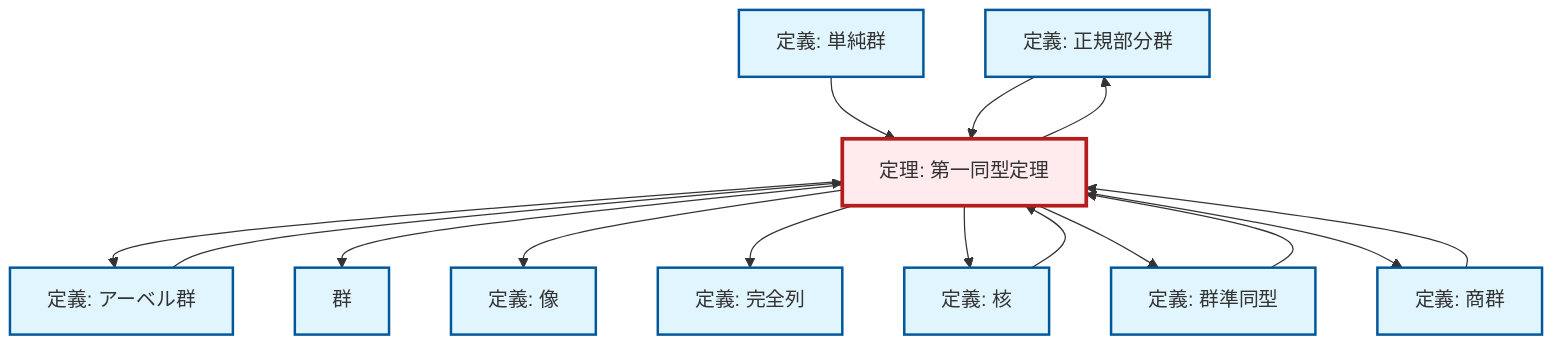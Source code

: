 graph TD
    classDef definition fill:#e1f5fe,stroke:#01579b,stroke-width:2px
    classDef theorem fill:#f3e5f5,stroke:#4a148c,stroke-width:2px
    classDef axiom fill:#fff3e0,stroke:#e65100,stroke-width:2px
    classDef example fill:#e8f5e9,stroke:#1b5e20,stroke-width:2px
    classDef current fill:#ffebee,stroke:#b71c1c,stroke-width:3px
    def-normal-subgroup["定義: 正規部分群"]:::definition
    thm-first-isomorphism["定理: 第一同型定理"]:::theorem
    def-homomorphism["定義: 群準同型"]:::definition
    def-image["定義: 像"]:::definition
    def-kernel["定義: 核"]:::definition
    def-simple-group["定義: 単純群"]:::definition
    def-abelian-group["定義: アーベル群"]:::definition
    def-exact-sequence["定義: 完全列"]:::definition
    def-group["群"]:::definition
    def-quotient-group["定義: 商群"]:::definition
    thm-first-isomorphism --> def-abelian-group
    thm-first-isomorphism --> def-group
    thm-first-isomorphism --> def-image
    thm-first-isomorphism --> def-exact-sequence
    thm-first-isomorphism --> def-kernel
    def-simple-group --> thm-first-isomorphism
    thm-first-isomorphism --> def-homomorphism
    def-kernel --> thm-first-isomorphism
    def-abelian-group --> thm-first-isomorphism
    thm-first-isomorphism --> def-quotient-group
    def-normal-subgroup --> thm-first-isomorphism
    thm-first-isomorphism --> def-normal-subgroup
    def-homomorphism --> thm-first-isomorphism
    def-quotient-group --> thm-first-isomorphism
    class thm-first-isomorphism current
